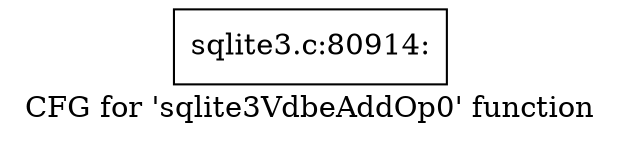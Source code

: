 digraph "CFG for 'sqlite3VdbeAddOp0' function" {
	label="CFG for 'sqlite3VdbeAddOp0' function";

	Node0x55c0f8a29c00 [shape=record,label="{sqlite3.c:80914:}"];
}
